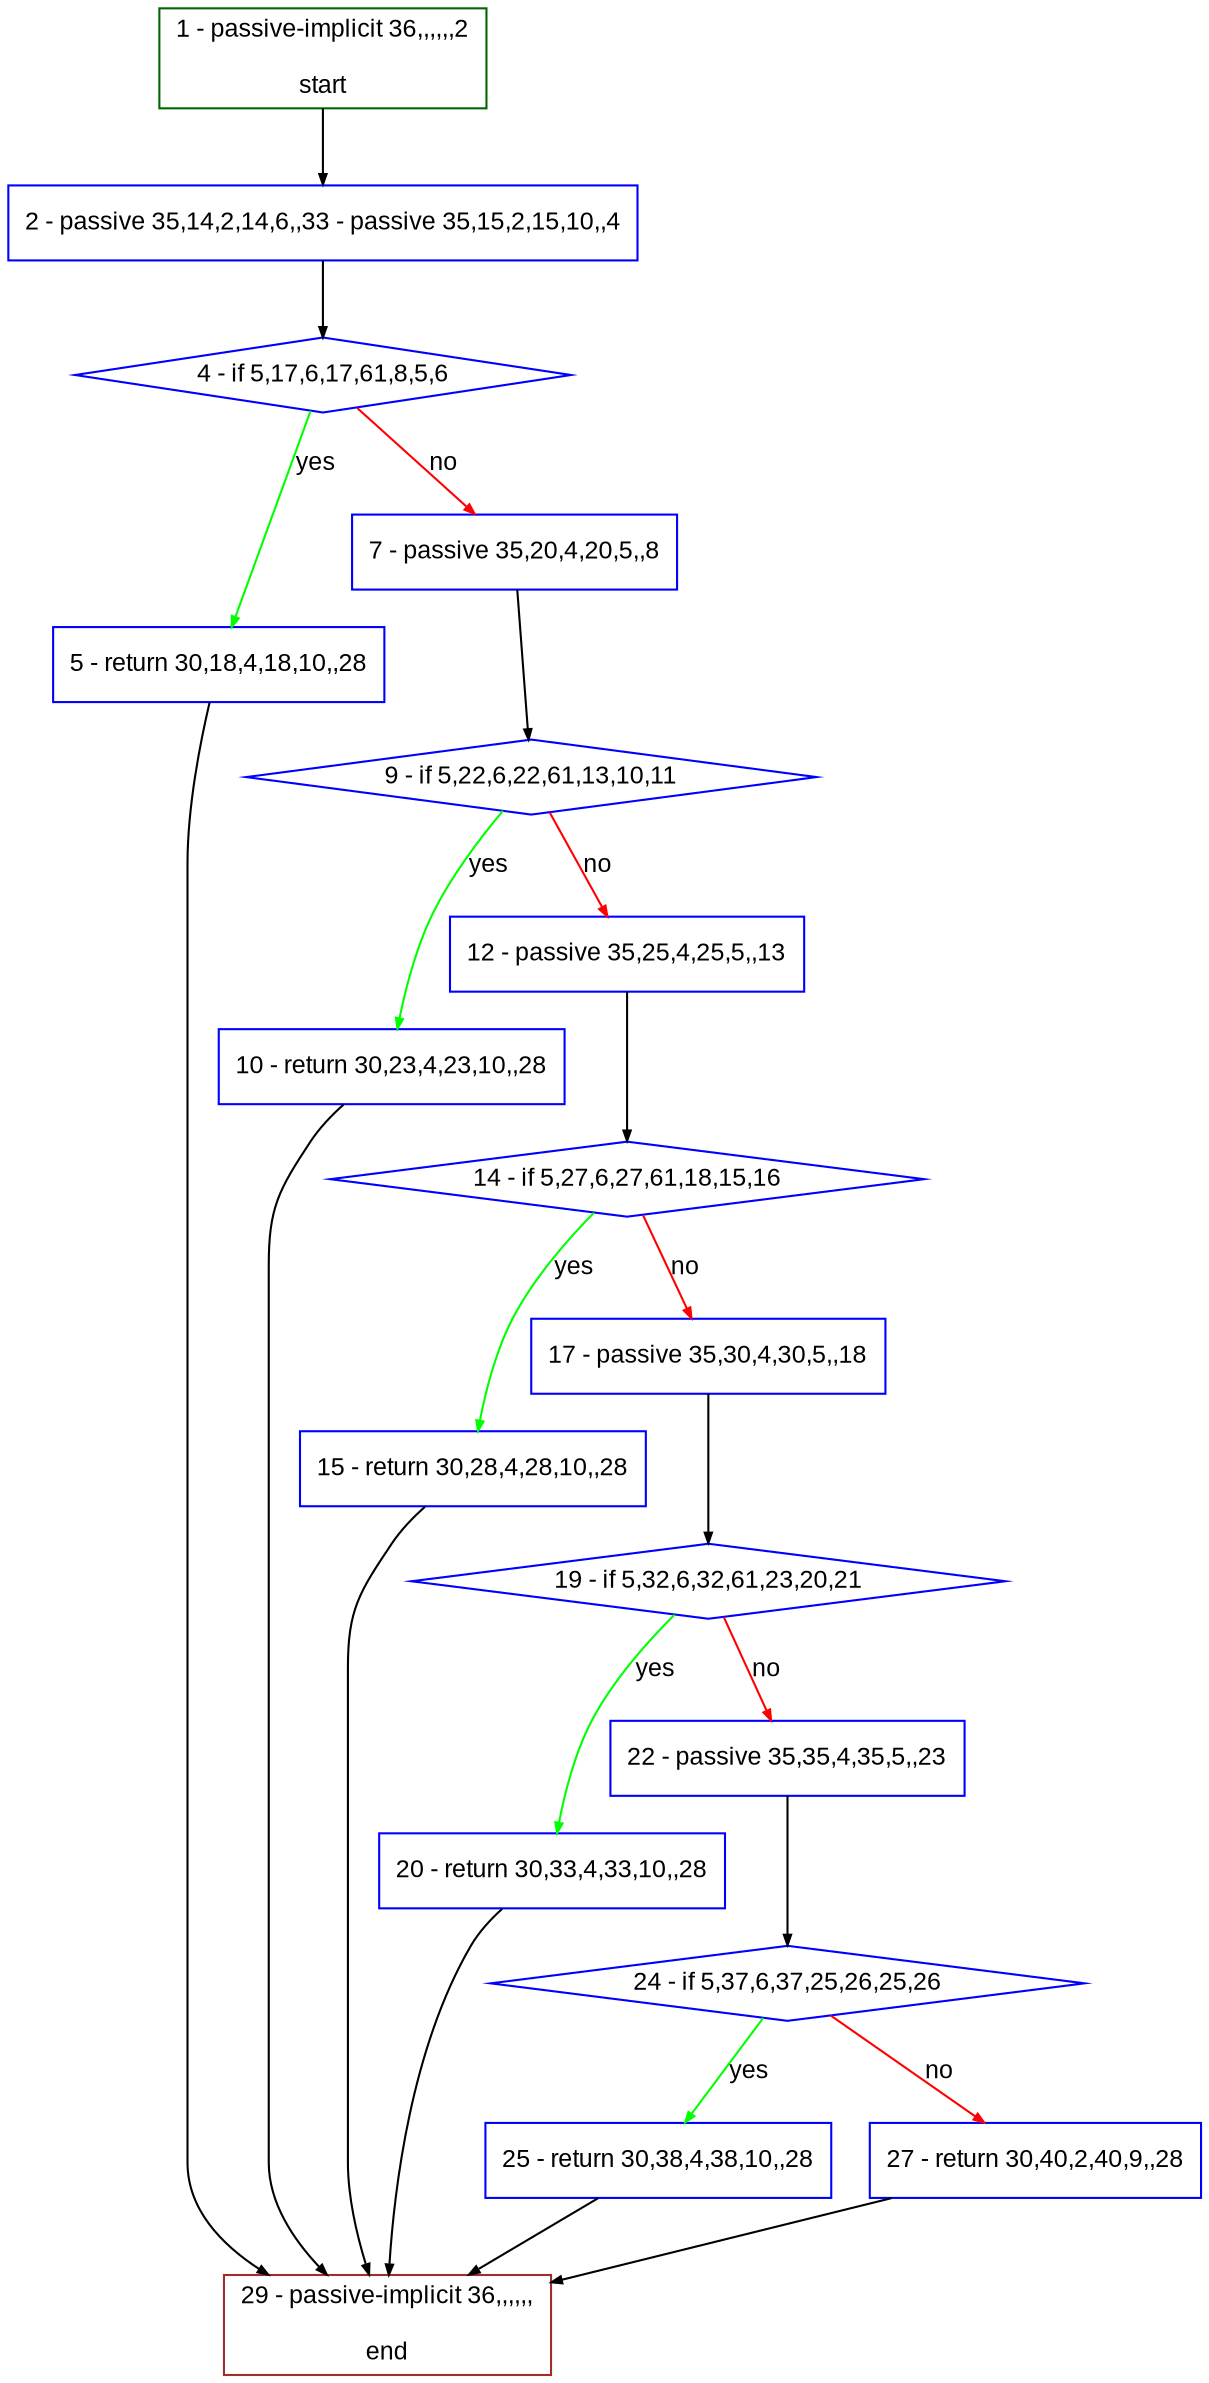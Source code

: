 digraph "" {
  graph [bgcolor="white", fillcolor="#FFFFCC", pack="true", packmode="clust", fontname="Arial", label="", fontsize="12", compound="true", style="rounded,filled"];
  node [node_initialized="no", fillcolor="white", fontname="Arial", label="", color="grey", fontsize="12", fixedsize="false", compound="true", shape="rectangle", style="filled"];
  edge [arrowtail="none", lhead="", fontcolor="black", fontname="Arial", label="", color="black", fontsize="12", arrowhead="normal", arrowsize="0.5", compound="true", ltail="", dir="forward"];
  __N1 [fillcolor="#ffffff", label="2 - passive 35,14,2,14,6,,33 - passive 35,15,2,15,10,,4", color="#0000ff", shape="box", style="filled"];
  __N2 [fillcolor="#ffffff", label="1 - passive-implicit 36,,,,,,2\n\nstart", color="#006400", shape="box", style="filled"];
  __N3 [fillcolor="#ffffff", label="4 - if 5,17,6,17,61,8,5,6", color="#0000ff", shape="diamond", style="filled"];
  __N4 [fillcolor="#ffffff", label="5 - return 30,18,4,18,10,,28", color="#0000ff", shape="box", style="filled"];
  __N5 [fillcolor="#ffffff", label="7 - passive 35,20,4,20,5,,8", color="#0000ff", shape="box", style="filled"];
  __N6 [fillcolor="#ffffff", label="29 - passive-implicit 36,,,,,,\n\nend", color="#a52a2a", shape="box", style="filled"];
  __N7 [fillcolor="#ffffff", label="9 - if 5,22,6,22,61,13,10,11", color="#0000ff", shape="diamond", style="filled"];
  __N8 [fillcolor="#ffffff", label="10 - return 30,23,4,23,10,,28", color="#0000ff", shape="box", style="filled"];
  __N9 [fillcolor="#ffffff", label="12 - passive 35,25,4,25,5,,13", color="#0000ff", shape="box", style="filled"];
  __N10 [fillcolor="#ffffff", label="14 - if 5,27,6,27,61,18,15,16", color="#0000ff", shape="diamond", style="filled"];
  __N11 [fillcolor="#ffffff", label="15 - return 30,28,4,28,10,,28", color="#0000ff", shape="box", style="filled"];
  __N12 [fillcolor="#ffffff", label="17 - passive 35,30,4,30,5,,18", color="#0000ff", shape="box", style="filled"];
  __N13 [fillcolor="#ffffff", label="19 - if 5,32,6,32,61,23,20,21", color="#0000ff", shape="diamond", style="filled"];
  __N14 [fillcolor="#ffffff", label="20 - return 30,33,4,33,10,,28", color="#0000ff", shape="box", style="filled"];
  __N15 [fillcolor="#ffffff", label="22 - passive 35,35,4,35,5,,23", color="#0000ff", shape="box", style="filled"];
  __N16 [fillcolor="#ffffff", label="24 - if 5,37,6,37,25,26,25,26", color="#0000ff", shape="diamond", style="filled"];
  __N17 [fillcolor="#ffffff", label="25 - return 30,38,4,38,10,,28", color="#0000ff", shape="box", style="filled"];
  __N18 [fillcolor="#ffffff", label="27 - return 30,40,2,40,9,,28", color="#0000ff", shape="box", style="filled"];
  __N2 -> __N1 [arrowtail="none", color="#000000", label="", arrowhead="normal", dir="forward"];
  __N1 -> __N3 [arrowtail="none", color="#000000", label="", arrowhead="normal", dir="forward"];
  __N3 -> __N4 [arrowtail="none", color="#00ff00", label="yes", arrowhead="normal", dir="forward"];
  __N3 -> __N5 [arrowtail="none", color="#ff0000", label="no", arrowhead="normal", dir="forward"];
  __N4 -> __N6 [arrowtail="none", color="#000000", label="", arrowhead="normal", dir="forward"];
  __N5 -> __N7 [arrowtail="none", color="#000000", label="", arrowhead="normal", dir="forward"];
  __N7 -> __N8 [arrowtail="none", color="#00ff00", label="yes", arrowhead="normal", dir="forward"];
  __N7 -> __N9 [arrowtail="none", color="#ff0000", label="no", arrowhead="normal", dir="forward"];
  __N8 -> __N6 [arrowtail="none", color="#000000", label="", arrowhead="normal", dir="forward"];
  __N9 -> __N10 [arrowtail="none", color="#000000", label="", arrowhead="normal", dir="forward"];
  __N10 -> __N11 [arrowtail="none", color="#00ff00", label="yes", arrowhead="normal", dir="forward"];
  __N10 -> __N12 [arrowtail="none", color="#ff0000", label="no", arrowhead="normal", dir="forward"];
  __N11 -> __N6 [arrowtail="none", color="#000000", label="", arrowhead="normal", dir="forward"];
  __N12 -> __N13 [arrowtail="none", color="#000000", label="", arrowhead="normal", dir="forward"];
  __N13 -> __N14 [arrowtail="none", color="#00ff00", label="yes", arrowhead="normal", dir="forward"];
  __N13 -> __N15 [arrowtail="none", color="#ff0000", label="no", arrowhead="normal", dir="forward"];
  __N14 -> __N6 [arrowtail="none", color="#000000", label="", arrowhead="normal", dir="forward"];
  __N15 -> __N16 [arrowtail="none", color="#000000", label="", arrowhead="normal", dir="forward"];
  __N16 -> __N17 [arrowtail="none", color="#00ff00", label="yes", arrowhead="normal", dir="forward"];
  __N16 -> __N18 [arrowtail="none", color="#ff0000", label="no", arrowhead="normal", dir="forward"];
  __N17 -> __N6 [arrowtail="none", color="#000000", label="", arrowhead="normal", dir="forward"];
  __N18 -> __N6 [arrowtail="none", color="#000000", label="", arrowhead="normal", dir="forward"];
}
